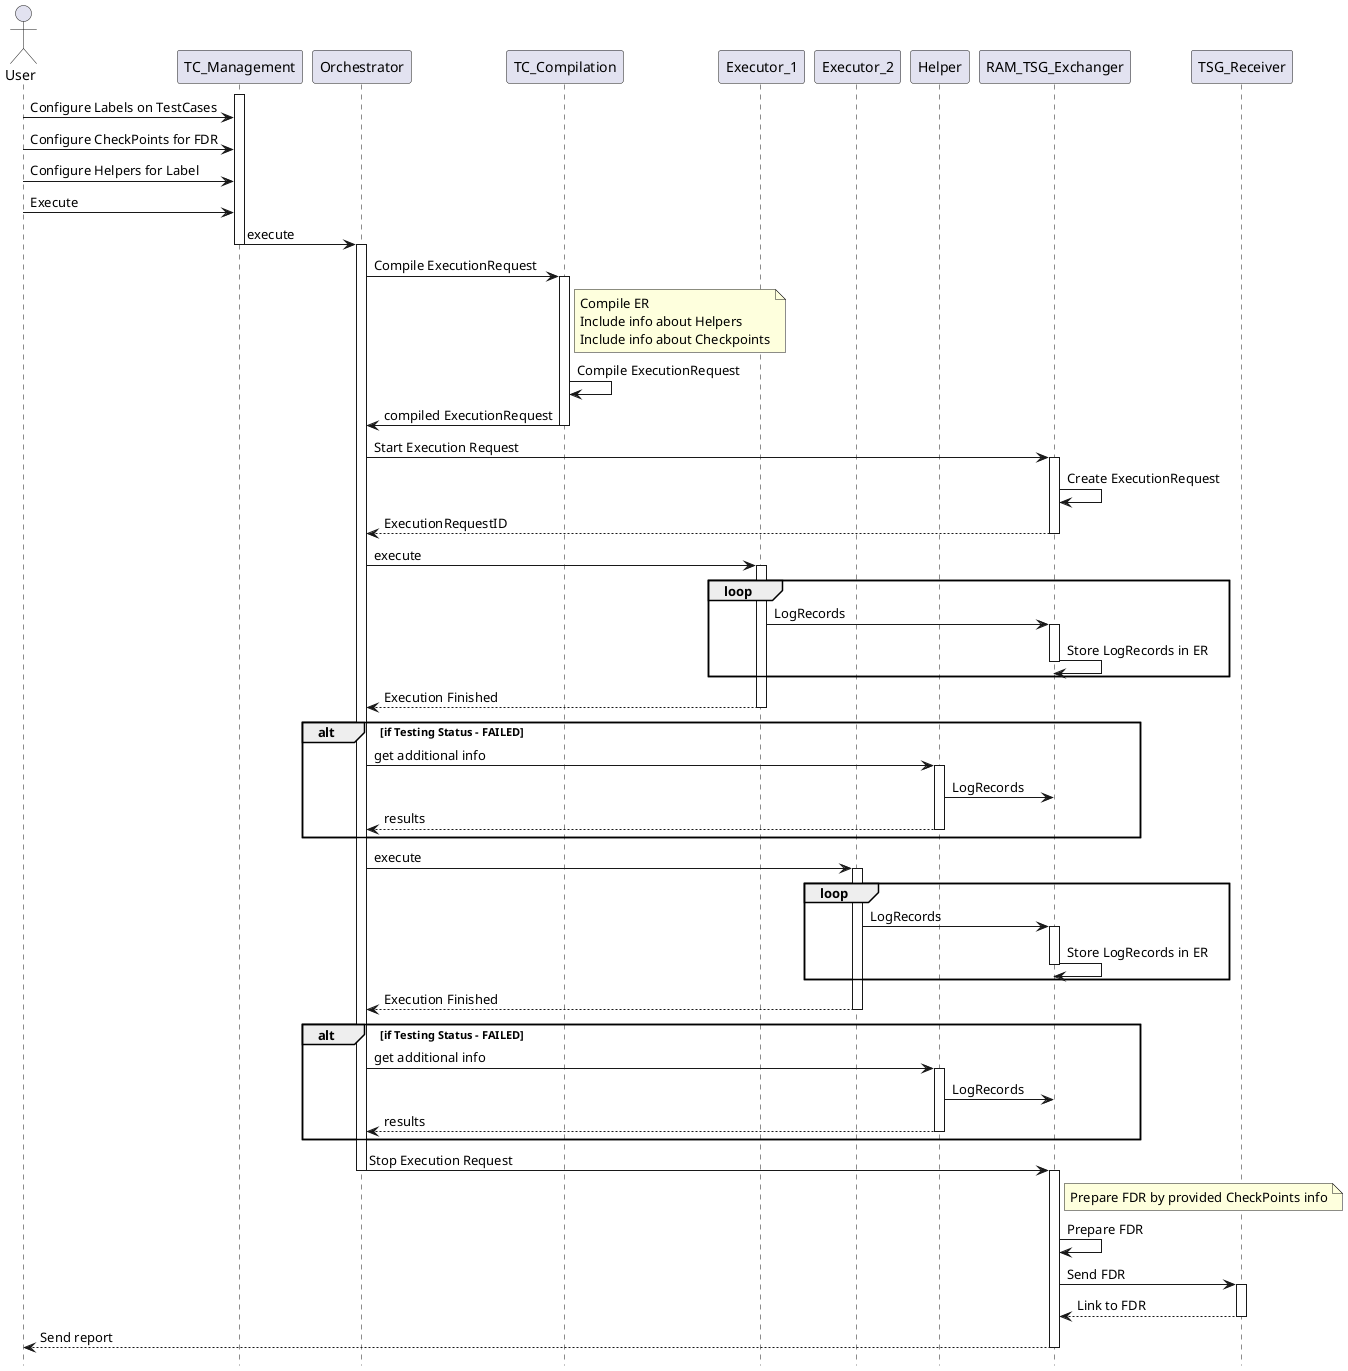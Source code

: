 @startuml
hide footbox

Actor User
Participant TC_Management
Participant Orchestrator
Participant TC_Compilation
Participant Executor_1
Participant Executor_2
Participant Helper
Participant RAM_TSG_Exchanger
Participant TSG_Receiver

activate TC_Management
    User -> TC_Management: Configure Labels on TestCases
    User -> TC_Management: Configure CheckPoints for FDR
    User -> TC_Management: Configure Helpers for Label
    User -> TC_Management: Execute
    TC_Management -> Orchestrator: execute
deactivate TC_Management
activate Orchestrator
    Orchestrator -> TC_Compilation: Compile ExecutionRequest

    activate TC_Compilation
        note right of TC_Compilation
            Compile ER
            Include info about Helpers
            Include info about Checkpoints
        end note
        TC_Compilation -> TC_Compilation: Compile ExecutionRequest
        TC_Compilation -> Orchestrator: compiled ExecutionRequest
    deactivate TC_Compilation

    Orchestrator -> RAM_TSG_Exchanger: Start Execution Request

    activate RAM_TSG_Exchanger
        RAM_TSG_Exchanger -> RAM_TSG_Exchanger: Create ExecutionRequest
        RAM_TSG_Exchanger --> Orchestrator: ExecutionRequestID
    deactivate RAM_TSG_Exchanger

    Orchestrator -> Executor_1: execute

    activate Executor_1
        loop
            Executor_1 -> RAM_TSG_Exchanger: LogRecords
            activate RAM_TSG_Exchanger
            RAM_TSG_Exchanger -> RAM_TSG_Exchanger: Store LogRecords in ER
            deactivate RAM_TSG_Exchanger
        end
        Executor_1 --> Orchestrator: Execution Finished
    deactivate Executor_1
    alt if Testing Status - FAILED
        Orchestrator -> Helper: get additional info
        activate Helper
        Helper -> RAM_TSG_Exchanger: LogRecords
        Helper --> Orchestrator: results
        deactivate Helper
    end
    Orchestrator -> Executor_2: execute

    activate Executor_2
        loop
            Executor_2 -> RAM_TSG_Exchanger: LogRecords
            activate RAM_TSG_Exchanger
            RAM_TSG_Exchanger -> RAM_TSG_Exchanger: Store LogRecords in ER
            deactivate RAM_TSG_Exchanger
        end
        Executor_2 -->Orchestrator: Execution Finished
    deactivate Executor_2
    alt if Testing Status - FAILED
        Orchestrator -> Helper: get additional info
        activate Helper
        Helper -> RAM_TSG_Exchanger: LogRecords
        Helper --> Orchestrator: results
        deactivate Helper
    end

    Orchestrator -> RAM_TSG_Exchanger: Stop Execution Request
deactivate Orchestrator

activate RAM_TSG_Exchanger
    note right of RAM_TSG_Exchanger
        Prepare FDR by provided CheckPoints info
    end note
    RAM_TSG_Exchanger -> RAM_TSG_Exchanger: Prepare FDR
    RAM_TSG_Exchanger -> TSG_Receiver: Send FDR
    activate TSG_Receiver
        TSG_Receiver --> RAM_TSG_Exchanger: Link to FDR
    deactivate TSG_Receiver
    RAM_TSG_Exchanger --> User: Send report
deactivate RAM_TSG_Exchanger
@enduml